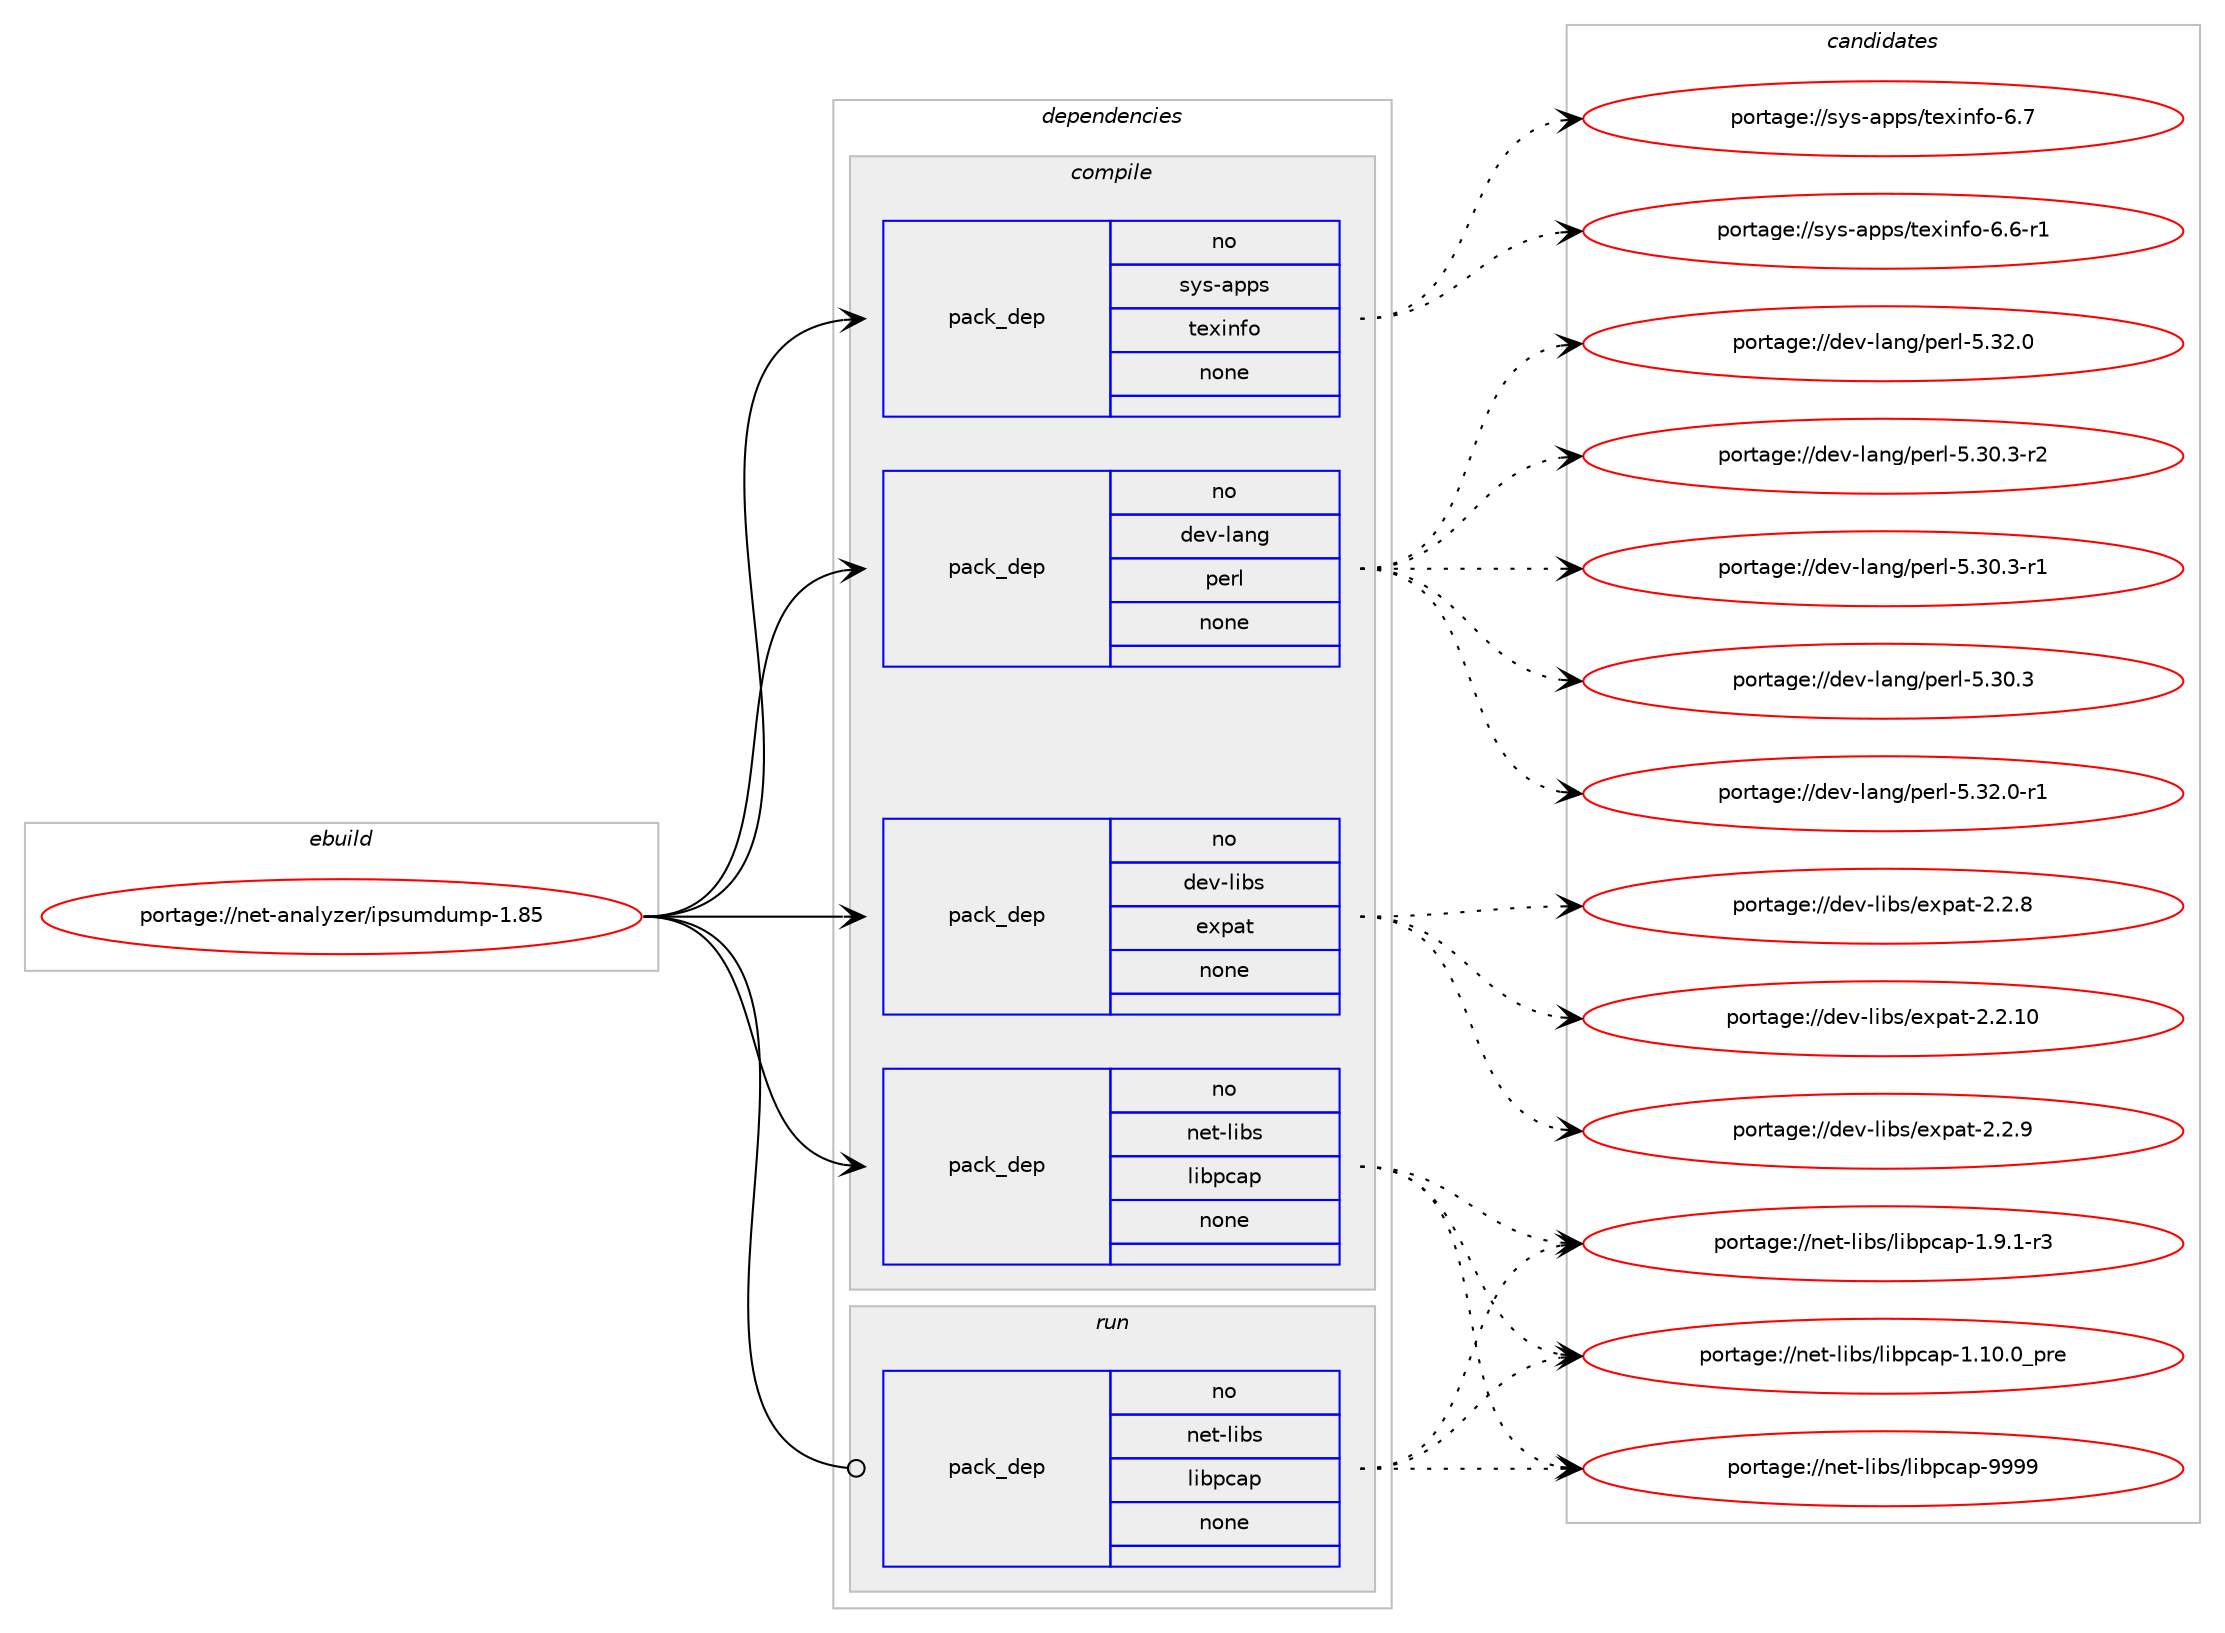 digraph prolog {

# *************
# Graph options
# *************

newrank=true;
concentrate=true;
compound=true;
graph [rankdir=LR,fontname=Helvetica,fontsize=10,ranksep=1.5];#, ranksep=2.5, nodesep=0.2];
edge  [arrowhead=vee];
node  [fontname=Helvetica,fontsize=10];

# **********
# The ebuild
# **********

subgraph cluster_leftcol {
color=gray;
rank=same;
label=<<i>ebuild</i>>;
id [label="portage://net-analyzer/ipsumdump-1.85", color=red, width=4, href="../net-analyzer/ipsumdump-1.85.svg"];
}

# ****************
# The dependencies
# ****************

subgraph cluster_midcol {
color=gray;
label=<<i>dependencies</i>>;
subgraph cluster_compile {
fillcolor="#eeeeee";
style=filled;
label=<<i>compile</i>>;
subgraph pack3014 {
dependency3660 [label=<<TABLE BORDER="0" CELLBORDER="1" CELLSPACING="0" CELLPADDING="4" WIDTH="220"><TR><TD ROWSPAN="6" CELLPADDING="30">pack_dep</TD></TR><TR><TD WIDTH="110">no</TD></TR><TR><TD>dev-lang</TD></TR><TR><TD>perl</TD></TR><TR><TD>none</TD></TR><TR><TD></TD></TR></TABLE>>, shape=none, color=blue];
}
id:e -> dependency3660:w [weight=20,style="solid",arrowhead="vee"];
subgraph pack3015 {
dependency3661 [label=<<TABLE BORDER="0" CELLBORDER="1" CELLSPACING="0" CELLPADDING="4" WIDTH="220"><TR><TD ROWSPAN="6" CELLPADDING="30">pack_dep</TD></TR><TR><TD WIDTH="110">no</TD></TR><TR><TD>dev-libs</TD></TR><TR><TD>expat</TD></TR><TR><TD>none</TD></TR><TR><TD></TD></TR></TABLE>>, shape=none, color=blue];
}
id:e -> dependency3661:w [weight=20,style="solid",arrowhead="vee"];
subgraph pack3016 {
dependency3662 [label=<<TABLE BORDER="0" CELLBORDER="1" CELLSPACING="0" CELLPADDING="4" WIDTH="220"><TR><TD ROWSPAN="6" CELLPADDING="30">pack_dep</TD></TR><TR><TD WIDTH="110">no</TD></TR><TR><TD>net-libs</TD></TR><TR><TD>libpcap</TD></TR><TR><TD>none</TD></TR><TR><TD></TD></TR></TABLE>>, shape=none, color=blue];
}
id:e -> dependency3662:w [weight=20,style="solid",arrowhead="vee"];
subgraph pack3017 {
dependency3663 [label=<<TABLE BORDER="0" CELLBORDER="1" CELLSPACING="0" CELLPADDING="4" WIDTH="220"><TR><TD ROWSPAN="6" CELLPADDING="30">pack_dep</TD></TR><TR><TD WIDTH="110">no</TD></TR><TR><TD>sys-apps</TD></TR><TR><TD>texinfo</TD></TR><TR><TD>none</TD></TR><TR><TD></TD></TR></TABLE>>, shape=none, color=blue];
}
id:e -> dependency3663:w [weight=20,style="solid",arrowhead="vee"];
}
subgraph cluster_compileandrun {
fillcolor="#eeeeee";
style=filled;
label=<<i>compile and run</i>>;
}
subgraph cluster_run {
fillcolor="#eeeeee";
style=filled;
label=<<i>run</i>>;
subgraph pack3018 {
dependency3664 [label=<<TABLE BORDER="0" CELLBORDER="1" CELLSPACING="0" CELLPADDING="4" WIDTH="220"><TR><TD ROWSPAN="6" CELLPADDING="30">pack_dep</TD></TR><TR><TD WIDTH="110">no</TD></TR><TR><TD>net-libs</TD></TR><TR><TD>libpcap</TD></TR><TR><TD>none</TD></TR><TR><TD></TD></TR></TABLE>>, shape=none, color=blue];
}
id:e -> dependency3664:w [weight=20,style="solid",arrowhead="odot"];
}
}

# **************
# The candidates
# **************

subgraph cluster_choices {
rank=same;
color=gray;
label=<<i>candidates</i>>;

subgraph choice3014 {
color=black;
nodesep=1;
choice100101118451089711010347112101114108455346515046484511449 [label="portage://dev-lang/perl-5.32.0-r1", color=red, width=4,href="../dev-lang/perl-5.32.0-r1.svg"];
choice10010111845108971101034711210111410845534651504648 [label="portage://dev-lang/perl-5.32.0", color=red, width=4,href="../dev-lang/perl-5.32.0.svg"];
choice100101118451089711010347112101114108455346514846514511450 [label="portage://dev-lang/perl-5.30.3-r2", color=red, width=4,href="../dev-lang/perl-5.30.3-r2.svg"];
choice100101118451089711010347112101114108455346514846514511449 [label="portage://dev-lang/perl-5.30.3-r1", color=red, width=4,href="../dev-lang/perl-5.30.3-r1.svg"];
choice10010111845108971101034711210111410845534651484651 [label="portage://dev-lang/perl-5.30.3", color=red, width=4,href="../dev-lang/perl-5.30.3.svg"];
dependency3660:e -> choice100101118451089711010347112101114108455346515046484511449:w [style=dotted,weight="100"];
dependency3660:e -> choice10010111845108971101034711210111410845534651504648:w [style=dotted,weight="100"];
dependency3660:e -> choice100101118451089711010347112101114108455346514846514511450:w [style=dotted,weight="100"];
dependency3660:e -> choice100101118451089711010347112101114108455346514846514511449:w [style=dotted,weight="100"];
dependency3660:e -> choice10010111845108971101034711210111410845534651484651:w [style=dotted,weight="100"];
}
subgraph choice3015 {
color=black;
nodesep=1;
choice10010111845108105981154710112011297116455046504657 [label="portage://dev-libs/expat-2.2.9", color=red, width=4,href="../dev-libs/expat-2.2.9.svg"];
choice10010111845108105981154710112011297116455046504656 [label="portage://dev-libs/expat-2.2.8", color=red, width=4,href="../dev-libs/expat-2.2.8.svg"];
choice1001011184510810598115471011201129711645504650464948 [label="portage://dev-libs/expat-2.2.10", color=red, width=4,href="../dev-libs/expat-2.2.10.svg"];
dependency3661:e -> choice10010111845108105981154710112011297116455046504657:w [style=dotted,weight="100"];
dependency3661:e -> choice10010111845108105981154710112011297116455046504656:w [style=dotted,weight="100"];
dependency3661:e -> choice1001011184510810598115471011201129711645504650464948:w [style=dotted,weight="100"];
}
subgraph choice3016 {
color=black;
nodesep=1;
choice1101011164510810598115471081059811299971124557575757 [label="portage://net-libs/libpcap-9999", color=red, width=4,href="../net-libs/libpcap-9999.svg"];
choice1101011164510810598115471081059811299971124549465746494511451 [label="portage://net-libs/libpcap-1.9.1-r3", color=red, width=4,href="../net-libs/libpcap-1.9.1-r3.svg"];
choice1101011164510810598115471081059811299971124549464948464895112114101 [label="portage://net-libs/libpcap-1.10.0_pre", color=red, width=4,href="../net-libs/libpcap-1.10.0_pre.svg"];
dependency3662:e -> choice1101011164510810598115471081059811299971124557575757:w [style=dotted,weight="100"];
dependency3662:e -> choice1101011164510810598115471081059811299971124549465746494511451:w [style=dotted,weight="100"];
dependency3662:e -> choice1101011164510810598115471081059811299971124549464948464895112114101:w [style=dotted,weight="100"];
}
subgraph choice3017 {
color=black;
nodesep=1;
choice11512111545971121121154711610112010511010211145544655 [label="portage://sys-apps/texinfo-6.7", color=red, width=4,href="../sys-apps/texinfo-6.7.svg"];
choice115121115459711211211547116101120105110102111455446544511449 [label="portage://sys-apps/texinfo-6.6-r1", color=red, width=4,href="../sys-apps/texinfo-6.6-r1.svg"];
dependency3663:e -> choice11512111545971121121154711610112010511010211145544655:w [style=dotted,weight="100"];
dependency3663:e -> choice115121115459711211211547116101120105110102111455446544511449:w [style=dotted,weight="100"];
}
subgraph choice3018 {
color=black;
nodesep=1;
choice1101011164510810598115471081059811299971124557575757 [label="portage://net-libs/libpcap-9999", color=red, width=4,href="../net-libs/libpcap-9999.svg"];
choice1101011164510810598115471081059811299971124549465746494511451 [label="portage://net-libs/libpcap-1.9.1-r3", color=red, width=4,href="../net-libs/libpcap-1.9.1-r3.svg"];
choice1101011164510810598115471081059811299971124549464948464895112114101 [label="portage://net-libs/libpcap-1.10.0_pre", color=red, width=4,href="../net-libs/libpcap-1.10.0_pre.svg"];
dependency3664:e -> choice1101011164510810598115471081059811299971124557575757:w [style=dotted,weight="100"];
dependency3664:e -> choice1101011164510810598115471081059811299971124549465746494511451:w [style=dotted,weight="100"];
dependency3664:e -> choice1101011164510810598115471081059811299971124549464948464895112114101:w [style=dotted,weight="100"];
}
}

}
